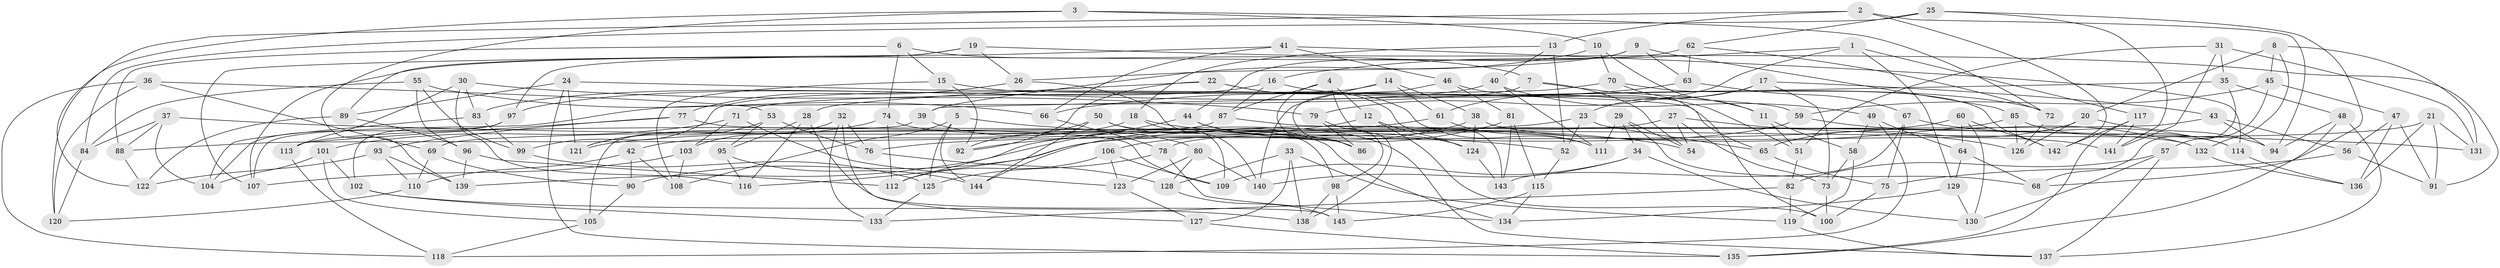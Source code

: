 // Generated by graph-tools (version 1.1) at 2025/26/03/09/25 03:26:51]
// undirected, 145 vertices, 290 edges
graph export_dot {
graph [start="1"]
  node [color=gray90,style=filled];
  1;
  2;
  3;
  4;
  5;
  6;
  7;
  8;
  9;
  10;
  11;
  12;
  13;
  14;
  15;
  16;
  17;
  18;
  19;
  20;
  21;
  22;
  23;
  24;
  25;
  26;
  27;
  28;
  29;
  30;
  31;
  32;
  33;
  34;
  35;
  36;
  37;
  38;
  39;
  40;
  41;
  42;
  43;
  44;
  45;
  46;
  47;
  48;
  49;
  50;
  51;
  52;
  53;
  54;
  55;
  56;
  57;
  58;
  59;
  60;
  61;
  62;
  63;
  64;
  65;
  66;
  67;
  68;
  69;
  70;
  71;
  72;
  73;
  74;
  75;
  76;
  77;
  78;
  79;
  80;
  81;
  82;
  83;
  84;
  85;
  86;
  87;
  88;
  89;
  90;
  91;
  92;
  93;
  94;
  95;
  96;
  97;
  98;
  99;
  100;
  101;
  102;
  103;
  104;
  105;
  106;
  107;
  108;
  109;
  110;
  111;
  112;
  113;
  114;
  115;
  116;
  117;
  118;
  119;
  120;
  121;
  122;
  123;
  124;
  125;
  126;
  127;
  128;
  129;
  130;
  131;
  132;
  133;
  134;
  135;
  136;
  137;
  138;
  139;
  140;
  141;
  142;
  143;
  144;
  145;
  1 -- 79;
  1 -- 16;
  1 -- 129;
  1 -- 117;
  2 -- 13;
  2 -- 120;
  2 -- 142;
  2 -- 94;
  3 -- 139;
  3 -- 122;
  3 -- 72;
  3 -- 10;
  4 -- 86;
  4 -- 138;
  4 -- 87;
  4 -- 12;
  5 -- 144;
  5 -- 52;
  5 -- 125;
  5 -- 108;
  6 -- 7;
  6 -- 15;
  6 -- 74;
  6 -- 88;
  7 -- 54;
  7 -- 11;
  7 -- 107;
  8 -- 132;
  8 -- 45;
  8 -- 20;
  8 -- 131;
  9 -- 26;
  9 -- 85;
  9 -- 63;
  9 -- 44;
  10 -- 39;
  10 -- 70;
  10 -- 11;
  11 -- 58;
  11 -- 51;
  12 -- 100;
  12 -- 124;
  12 -- 92;
  13 -- 40;
  13 -- 18;
  13 -- 52;
  14 -- 140;
  14 -- 61;
  14 -- 99;
  14 -- 38;
  15 -- 59;
  15 -- 108;
  15 -- 92;
  16 -- 87;
  16 -- 83;
  16 -- 72;
  17 -- 61;
  17 -- 73;
  17 -- 23;
  17 -- 43;
  18 -- 42;
  18 -- 109;
  18 -- 54;
  19 -- 97;
  19 -- 89;
  19 -- 91;
  19 -- 26;
  20 -- 65;
  20 -- 126;
  20 -- 94;
  21 -- 131;
  21 -- 91;
  21 -- 78;
  21 -- 136;
  22 -- 111;
  22 -- 143;
  22 -- 28;
  22 -- 92;
  23 -- 121;
  23 -- 65;
  23 -- 52;
  24 -- 89;
  24 -- 65;
  24 -- 135;
  24 -- 121;
  25 -- 84;
  25 -- 141;
  25 -- 68;
  25 -- 62;
  26 -- 140;
  26 -- 77;
  27 -- 126;
  27 -- 54;
  27 -- 113;
  27 -- 73;
  28 -- 95;
  28 -- 145;
  28 -- 116;
  29 -- 54;
  29 -- 68;
  29 -- 34;
  29 -- 111;
  30 -- 113;
  30 -- 116;
  30 -- 83;
  30 -- 79;
  31 -- 141;
  31 -- 35;
  31 -- 131;
  31 -- 51;
  32 -- 127;
  32 -- 103;
  32 -- 76;
  32 -- 133;
  33 -- 127;
  33 -- 119;
  33 -- 138;
  33 -- 128;
  34 -- 140;
  34 -- 109;
  34 -- 130;
  35 -- 68;
  35 -- 39;
  35 -- 48;
  36 -- 53;
  36 -- 69;
  36 -- 120;
  36 -- 118;
  37 -- 84;
  37 -- 104;
  37 -- 88;
  37 -- 131;
  38 -- 124;
  38 -- 141;
  38 -- 144;
  39 -- 80;
  39 -- 105;
  40 -- 111;
  40 -- 49;
  40 -- 97;
  41 -- 107;
  41 -- 114;
  41 -- 66;
  41 -- 46;
  42 -- 110;
  42 -- 90;
  42 -- 108;
  43 -- 56;
  43 -- 69;
  43 -- 94;
  44 -- 124;
  44 -- 112;
  44 -- 86;
  45 -- 47;
  45 -- 57;
  45 -- 59;
  46 -- 81;
  46 -- 51;
  46 -- 86;
  47 -- 136;
  47 -- 91;
  47 -- 56;
  48 -- 135;
  48 -- 94;
  48 -- 137;
  49 -- 118;
  49 -- 64;
  49 -- 58;
  50 -- 98;
  50 -- 92;
  50 -- 134;
  50 -- 144;
  51 -- 82;
  52 -- 115;
  53 -- 76;
  53 -- 121;
  53 -- 95;
  55 -- 96;
  55 -- 84;
  55 -- 66;
  55 -- 99;
  56 -- 91;
  56 -- 75;
  57 -- 137;
  57 -- 82;
  57 -- 130;
  58 -- 119;
  58 -- 73;
  59 -- 132;
  59 -- 116;
  60 -- 76;
  60 -- 64;
  60 -- 142;
  60 -- 130;
  61 -- 111;
  61 -- 139;
  62 -- 72;
  62 -- 107;
  62 -- 63;
  63 -- 67;
  63 -- 66;
  64 -- 129;
  64 -- 68;
  65 -- 75;
  66 -- 78;
  67 -- 143;
  67 -- 114;
  67 -- 75;
  69 -- 90;
  69 -- 110;
  70 -- 100;
  70 -- 142;
  70 -- 71;
  71 -- 123;
  71 -- 103;
  71 -- 101;
  72 -- 126;
  73 -- 100;
  74 -- 112;
  74 -- 137;
  74 -- 121;
  75 -- 100;
  76 -- 128;
  77 -- 109;
  77 -- 113;
  77 -- 93;
  78 -- 125;
  78 -- 134;
  79 -- 98;
  79 -- 86;
  80 -- 123;
  80 -- 140;
  80 -- 128;
  81 -- 115;
  81 -- 143;
  81 -- 106;
  82 -- 133;
  82 -- 119;
  83 -- 104;
  83 -- 99;
  84 -- 120;
  85 -- 114;
  85 -- 126;
  85 -- 90;
  87 -- 132;
  87 -- 88;
  88 -- 122;
  89 -- 96;
  89 -- 122;
  90 -- 105;
  93 -- 139;
  93 -- 122;
  93 -- 110;
  95 -- 116;
  95 -- 144;
  96 -- 139;
  96 -- 112;
  97 -- 102;
  97 -- 104;
  98 -- 145;
  98 -- 138;
  99 -- 125;
  101 -- 104;
  101 -- 102;
  101 -- 105;
  102 -- 133;
  102 -- 138;
  103 -- 108;
  103 -- 107;
  105 -- 118;
  106 -- 112;
  106 -- 123;
  106 -- 109;
  110 -- 120;
  113 -- 118;
  114 -- 136;
  115 -- 134;
  115 -- 145;
  117 -- 142;
  117 -- 141;
  117 -- 135;
  119 -- 137;
  123 -- 127;
  124 -- 143;
  125 -- 133;
  127 -- 135;
  128 -- 145;
  129 -- 134;
  129 -- 130;
  132 -- 136;
}
